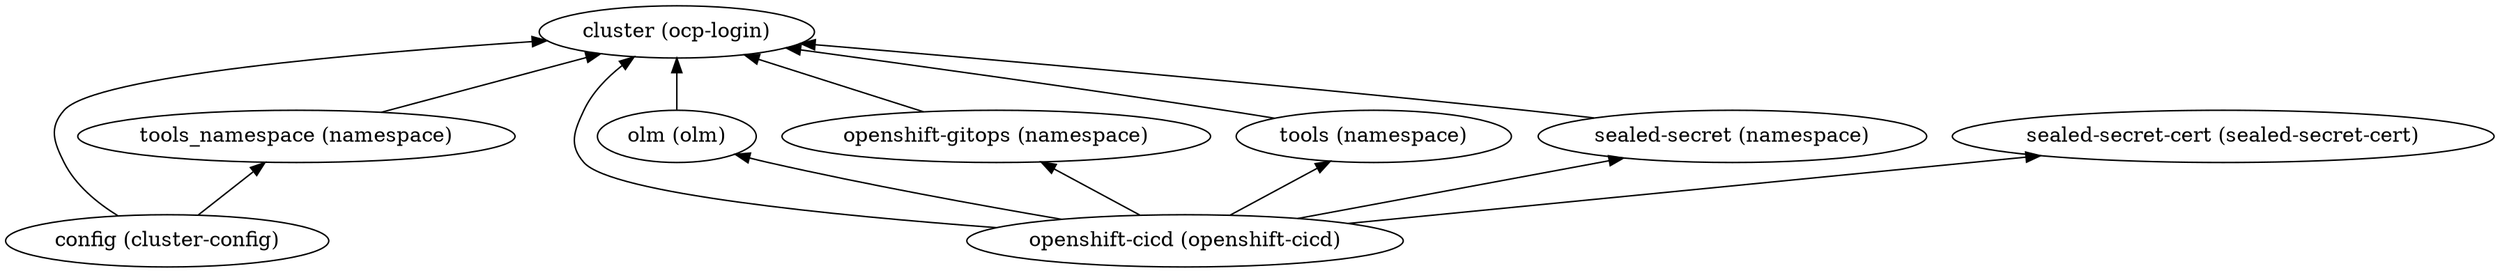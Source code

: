 digraph {
    rankdir="BT"
    "cluster (ocp-login)"
"tools_namespace (namespace)" -> "cluster (ocp-login)"
"tools_namespace (namespace)"
"config (cluster-config)" -> "cluster (ocp-login)"
"config (cluster-config)" -> "tools_namespace (namespace)"
"config (cluster-config)"
"openshift-cicd (openshift-cicd)" -> "cluster (ocp-login)"
"openshift-cicd (openshift-cicd)" -> "olm (olm)"
"openshift-cicd (openshift-cicd)" -> "openshift-gitops (namespace)"
"openshift-cicd (openshift-cicd)" -> "tools (namespace)"
"openshift-cicd (openshift-cicd)" -> "sealed-secret (namespace)"
"openshift-cicd (openshift-cicd)" -> "sealed-secret-cert (sealed-secret-cert)"
"openshift-cicd (openshift-cicd)"
"olm (olm)" -> "cluster (ocp-login)"
"olm (olm)"
"openshift-gitops (namespace)" -> "cluster (ocp-login)"
"openshift-gitops (namespace)"
"tools (namespace)" -> "cluster (ocp-login)"
"tools (namespace)"
"sealed-secret (namespace)" -> "cluster (ocp-login)"
"sealed-secret (namespace)"
"sealed-secret-cert (sealed-secret-cert)"
  }